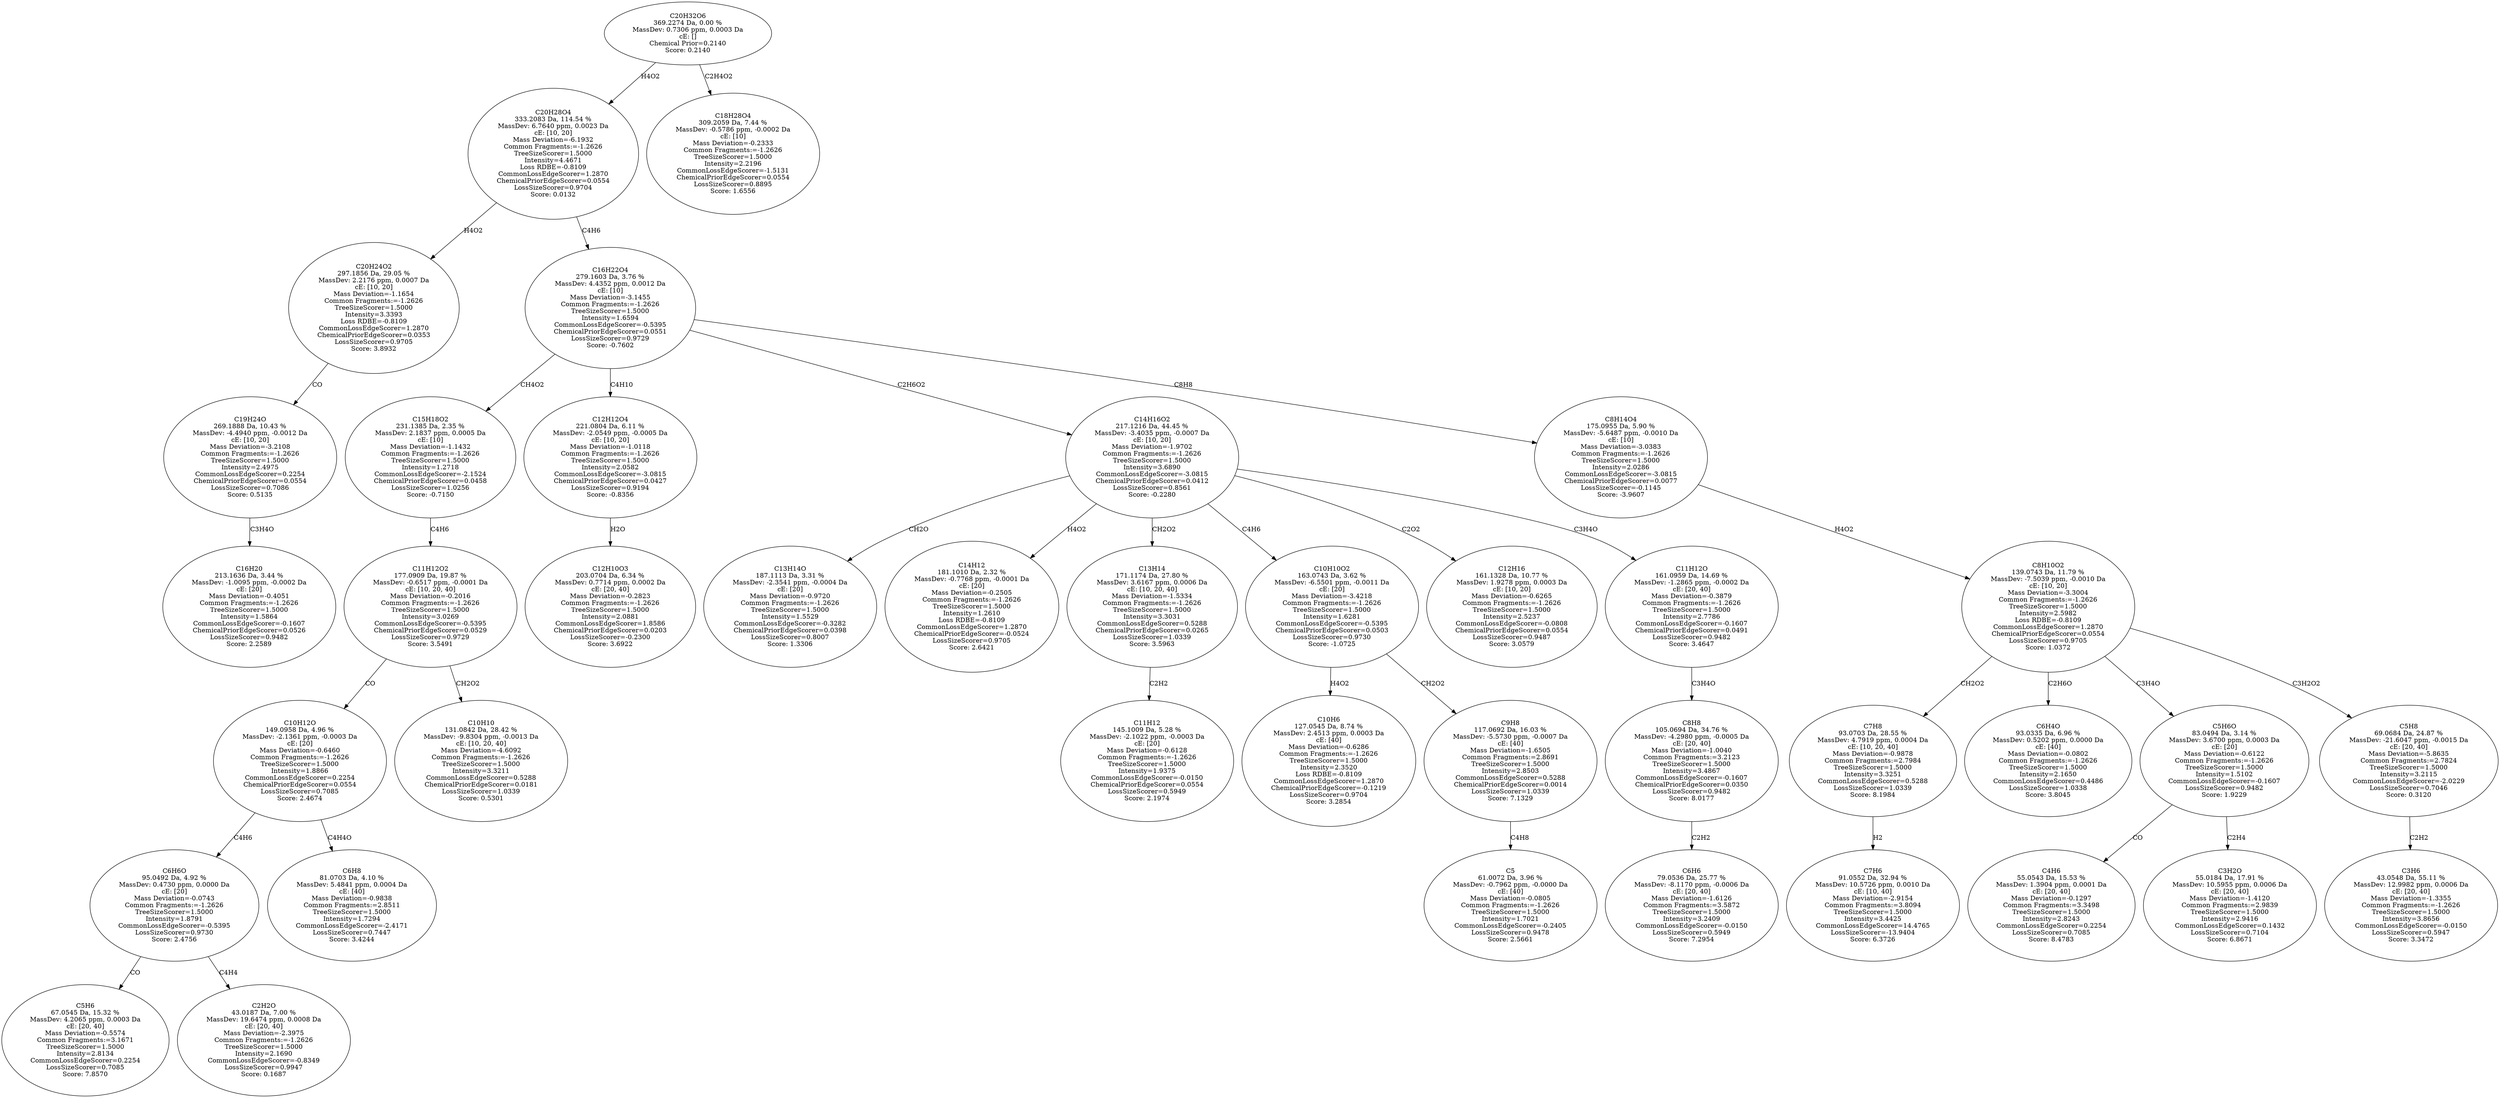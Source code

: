 strict digraph {
v1 [label="C16H20\n213.1636 Da, 3.44 %\nMassDev: -1.0095 ppm, -0.0002 Da\ncE: [20]\nMass Deviation=-0.4051\nCommon Fragments:=-1.2626\nTreeSizeScorer=1.5000\nIntensity=1.5864\nCommonLossEdgeScorer=-0.1607\nChemicalPriorEdgeScorer=0.0526\nLossSizeScorer=0.9482\nScore: 2.2589"];
v2 [label="C19H24O\n269.1888 Da, 10.43 %\nMassDev: -4.4940 ppm, -0.0012 Da\ncE: [10, 20]\nMass Deviation=-3.2108\nCommon Fragments:=-1.2626\nTreeSizeScorer=1.5000\nIntensity=2.4975\nCommonLossEdgeScorer=0.2254\nChemicalPriorEdgeScorer=0.0554\nLossSizeScorer=0.7086\nScore: 0.5135"];
v3 [label="C20H24O2\n297.1856 Da, 29.05 %\nMassDev: 2.2176 ppm, 0.0007 Da\ncE: [10, 20]\nMass Deviation=-1.1654\nCommon Fragments:=-1.2626\nTreeSizeScorer=1.5000\nIntensity=3.3393\nLoss RDBE=-0.8109\nCommonLossEdgeScorer=1.2870\nChemicalPriorEdgeScorer=0.0353\nLossSizeScorer=0.9705\nScore: 3.8932"];
v4 [label="C5H6\n67.0545 Da, 15.32 %\nMassDev: 4.2065 ppm, 0.0003 Da\ncE: [20, 40]\nMass Deviation=-0.5574\nCommon Fragments:=3.1671\nTreeSizeScorer=1.5000\nIntensity=2.8134\nCommonLossEdgeScorer=0.2254\nLossSizeScorer=0.7085\nScore: 7.8570"];
v5 [label="C2H2O\n43.0187 Da, 7.00 %\nMassDev: 19.6474 ppm, 0.0008 Da\ncE: [20, 40]\nMass Deviation=-2.3975\nCommon Fragments:=-1.2626\nTreeSizeScorer=1.5000\nIntensity=2.1690\nCommonLossEdgeScorer=-0.8349\nLossSizeScorer=0.9947\nScore: 0.1687"];
v6 [label="C6H6O\n95.0492 Da, 4.92 %\nMassDev: 0.4730 ppm, 0.0000 Da\ncE: [20]\nMass Deviation=-0.0743\nCommon Fragments:=-1.2626\nTreeSizeScorer=1.5000\nIntensity=1.8791\nCommonLossEdgeScorer=-0.5395\nLossSizeScorer=0.9730\nScore: 2.4756"];
v7 [label="C6H8\n81.0703 Da, 4.10 %\nMassDev: 5.4841 ppm, 0.0004 Da\ncE: [40]\nMass Deviation=-0.9838\nCommon Fragments:=2.8511\nTreeSizeScorer=1.5000\nIntensity=1.7294\nCommonLossEdgeScorer=-2.4171\nLossSizeScorer=0.7447\nScore: 3.4244"];
v8 [label="C10H12O\n149.0958 Da, 4.96 %\nMassDev: -2.1361 ppm, -0.0003 Da\ncE: [20]\nMass Deviation=-0.6460\nCommon Fragments:=-1.2626\nTreeSizeScorer=1.5000\nIntensity=1.8866\nCommonLossEdgeScorer=0.2254\nChemicalPriorEdgeScorer=0.0554\nLossSizeScorer=0.7085\nScore: 2.4674"];
v9 [label="C10H10\n131.0842 Da, 28.42 %\nMassDev: -9.8304 ppm, -0.0013 Da\ncE: [10, 20, 40]\nMass Deviation=-4.6092\nCommon Fragments:=-1.2626\nTreeSizeScorer=1.5000\nIntensity=3.3211\nCommonLossEdgeScorer=0.5288\nChemicalPriorEdgeScorer=0.0181\nLossSizeScorer=1.0339\nScore: 0.5301"];
v10 [label="C11H12O2\n177.0909 Da, 19.87 %\nMassDev: -0.6517 ppm, -0.0001 Da\ncE: [10, 20, 40]\nMass Deviation=-0.2016\nCommon Fragments:=-1.2626\nTreeSizeScorer=1.5000\nIntensity=3.0269\nCommonLossEdgeScorer=-0.5395\nChemicalPriorEdgeScorer=0.0529\nLossSizeScorer=0.9729\nScore: 3.5491"];
v11 [label="C15H18O2\n231.1385 Da, 2.35 %\nMassDev: 2.1837 ppm, 0.0005 Da\ncE: [10]\nMass Deviation=-1.1432\nCommon Fragments:=-1.2626\nTreeSizeScorer=1.5000\nIntensity=1.2718\nCommonLossEdgeScorer=-2.1524\nChemicalPriorEdgeScorer=0.0458\nLossSizeScorer=1.0256\nScore: -0.7150"];
v12 [label="C12H10O3\n203.0704 Da, 6.34 %\nMassDev: 0.7714 ppm, 0.0002 Da\ncE: [20, 40]\nMass Deviation=-0.2823\nCommon Fragments:=-1.2626\nTreeSizeScorer=1.5000\nIntensity=2.0881\nCommonLossEdgeScorer=1.8586\nChemicalPriorEdgeScorer=0.0203\nLossSizeScorer=-0.2300\nScore: 3.6922"];
v13 [label="C12H12O4\n221.0804 Da, 6.11 %\nMassDev: -2.0549 ppm, -0.0005 Da\ncE: [10, 20]\nMass Deviation=-1.0118\nCommon Fragments:=-1.2626\nTreeSizeScorer=1.5000\nIntensity=2.0582\nCommonLossEdgeScorer=-3.0815\nChemicalPriorEdgeScorer=0.0427\nLossSizeScorer=0.9194\nScore: -0.8356"];
v14 [label="C13H14O\n187.1113 Da, 3.31 %\nMassDev: -2.3541 ppm, -0.0004 Da\ncE: [20]\nMass Deviation=-0.9720\nCommon Fragments:=-1.2626\nTreeSizeScorer=1.5000\nIntensity=1.5529\nCommonLossEdgeScorer=-0.3282\nChemicalPriorEdgeScorer=0.0398\nLossSizeScorer=0.8007\nScore: 1.3306"];
v15 [label="C14H12\n181.1010 Da, 2.32 %\nMassDev: -0.7768 ppm, -0.0001 Da\ncE: [20]\nMass Deviation=-0.2505\nCommon Fragments:=-1.2626\nTreeSizeScorer=1.5000\nIntensity=1.2610\nLoss RDBE=-0.8109\nCommonLossEdgeScorer=1.2870\nChemicalPriorEdgeScorer=-0.0524\nLossSizeScorer=0.9705\nScore: 2.6421"];
v16 [label="C11H12\n145.1009 Da, 5.28 %\nMassDev: -2.1022 ppm, -0.0003 Da\ncE: [20]\nMass Deviation=-0.6128\nCommon Fragments:=-1.2626\nTreeSizeScorer=1.5000\nIntensity=1.9375\nCommonLossEdgeScorer=-0.0150\nChemicalPriorEdgeScorer=0.0554\nLossSizeScorer=0.5949\nScore: 2.1974"];
v17 [label="C13H14\n171.1174 Da, 27.80 %\nMassDev: 3.6167 ppm, 0.0006 Da\ncE: [10, 20, 40]\nMass Deviation=-1.5334\nCommon Fragments:=-1.2626\nTreeSizeScorer=1.5000\nIntensity=3.3031\nCommonLossEdgeScorer=0.5288\nChemicalPriorEdgeScorer=0.0265\nLossSizeScorer=1.0339\nScore: 3.5963"];
v18 [label="C10H6\n127.0545 Da, 8.74 %\nMassDev: 2.4513 ppm, 0.0003 Da\ncE: [40]\nMass Deviation=-0.6286\nCommon Fragments:=-1.2626\nTreeSizeScorer=1.5000\nIntensity=2.3520\nLoss RDBE=-0.8109\nCommonLossEdgeScorer=1.2870\nChemicalPriorEdgeScorer=-0.1219\nLossSizeScorer=0.9704\nScore: 3.2854"];
v19 [label="C5\n61.0072 Da, 3.96 %\nMassDev: -0.7962 ppm, -0.0000 Da\ncE: [40]\nMass Deviation=-0.0805\nCommon Fragments:=-1.2626\nTreeSizeScorer=1.5000\nIntensity=1.7021\nCommonLossEdgeScorer=-0.2405\nLossSizeScorer=0.9478\nScore: 2.5661"];
v20 [label="C9H8\n117.0692 Da, 16.03 %\nMassDev: -5.5730 ppm, -0.0007 Da\ncE: [40]\nMass Deviation=-1.6505\nCommon Fragments:=2.8691\nTreeSizeScorer=1.5000\nIntensity=2.8503\nCommonLossEdgeScorer=0.5288\nChemicalPriorEdgeScorer=0.0014\nLossSizeScorer=1.0339\nScore: 7.1329"];
v21 [label="C10H10O2\n163.0743 Da, 3.62 %\nMassDev: -6.5501 ppm, -0.0011 Da\ncE: [20]\nMass Deviation=-3.4218\nCommon Fragments:=-1.2626\nTreeSizeScorer=1.5000\nIntensity=1.6281\nCommonLossEdgeScorer=-0.5395\nChemicalPriorEdgeScorer=0.0503\nLossSizeScorer=0.9730\nScore: -1.0725"];
v22 [label="C12H16\n161.1328 Da, 10.77 %\nMassDev: 1.9278 ppm, 0.0003 Da\ncE: [10, 20]\nMass Deviation=-0.6265\nCommon Fragments:=-1.2626\nTreeSizeScorer=1.5000\nIntensity=2.5237\nCommonLossEdgeScorer=-0.0808\nChemicalPriorEdgeScorer=0.0554\nLossSizeScorer=0.9487\nScore: 3.0579"];
v23 [label="C6H6\n79.0536 Da, 25.77 %\nMassDev: -8.1170 ppm, -0.0006 Da\ncE: [20, 40]\nMass Deviation=-1.6126\nCommon Fragments:=3.5872\nTreeSizeScorer=1.5000\nIntensity=3.2409\nCommonLossEdgeScorer=-0.0150\nLossSizeScorer=0.5949\nScore: 7.2954"];
v24 [label="C8H8\n105.0694 Da, 34.76 %\nMassDev: -4.2980 ppm, -0.0005 Da\ncE: [20, 40]\nMass Deviation=-1.0040\nCommon Fragments:=3.2123\nTreeSizeScorer=1.5000\nIntensity=3.4867\nCommonLossEdgeScorer=-0.1607\nChemicalPriorEdgeScorer=0.0350\nLossSizeScorer=0.9482\nScore: 8.0177"];
v25 [label="C11H12O\n161.0959 Da, 14.69 %\nMassDev: -1.2865 ppm, -0.0002 Da\ncE: [20, 40]\nMass Deviation=-0.3879\nCommon Fragments:=-1.2626\nTreeSizeScorer=1.5000\nIntensity=2.7786\nCommonLossEdgeScorer=-0.1607\nChemicalPriorEdgeScorer=0.0491\nLossSizeScorer=0.9482\nScore: 3.4647"];
v26 [label="C14H16O2\n217.1216 Da, 44.45 %\nMassDev: -3.4035 ppm, -0.0007 Da\ncE: [10, 20]\nMass Deviation=-1.9702\nCommon Fragments:=-1.2626\nTreeSizeScorer=1.5000\nIntensity=3.6890\nCommonLossEdgeScorer=-3.0815\nChemicalPriorEdgeScorer=0.0412\nLossSizeScorer=0.8561\nScore: -0.2280"];
v27 [label="C7H6\n91.0552 Da, 32.94 %\nMassDev: 10.5726 ppm, 0.0010 Da\ncE: [10, 40]\nMass Deviation=-2.9154\nCommon Fragments:=3.8094\nTreeSizeScorer=1.5000\nIntensity=3.4425\nCommonLossEdgeScorer=14.4765\nLossSizeScorer=-13.9404\nScore: 6.3726"];
v28 [label="C7H8\n93.0703 Da, 28.55 %\nMassDev: 4.7919 ppm, 0.0004 Da\ncE: [10, 20, 40]\nMass Deviation=-0.9878\nCommon Fragments:=2.7984\nTreeSizeScorer=1.5000\nIntensity=3.3251\nCommonLossEdgeScorer=0.5288\nLossSizeScorer=1.0339\nScore: 8.1984"];
v29 [label="C6H4O\n93.0335 Da, 6.96 %\nMassDev: 0.5202 ppm, 0.0000 Da\ncE: [40]\nMass Deviation=-0.0802\nCommon Fragments:=-1.2626\nTreeSizeScorer=1.5000\nIntensity=2.1650\nCommonLossEdgeScorer=0.4486\nLossSizeScorer=1.0338\nScore: 3.8045"];
v30 [label="C4H6\n55.0543 Da, 15.53 %\nMassDev: 1.3904 ppm, 0.0001 Da\ncE: [20, 40]\nMass Deviation=-0.1297\nCommon Fragments:=3.3498\nTreeSizeScorer=1.5000\nIntensity=2.8243\nCommonLossEdgeScorer=0.2254\nLossSizeScorer=0.7085\nScore: 8.4783"];
v31 [label="C3H2O\n55.0184 Da, 17.91 %\nMassDev: 10.5955 ppm, 0.0006 Da\ncE: [20, 40]\nMass Deviation=-1.4120\nCommon Fragments:=2.9839\nTreeSizeScorer=1.5000\nIntensity=2.9416\nCommonLossEdgeScorer=0.1432\nLossSizeScorer=0.7104\nScore: 6.8671"];
v32 [label="C5H6O\n83.0494 Da, 3.14 %\nMassDev: 3.6700 ppm, 0.0003 Da\ncE: [20]\nMass Deviation=-0.6122\nCommon Fragments:=-1.2626\nTreeSizeScorer=1.5000\nIntensity=1.5102\nCommonLossEdgeScorer=-0.1607\nLossSizeScorer=0.9482\nScore: 1.9229"];
v33 [label="C3H6\n43.0548 Da, 55.11 %\nMassDev: 12.9982 ppm, 0.0006 Da\ncE: [20, 40]\nMass Deviation=-1.3355\nCommon Fragments:=-1.2626\nTreeSizeScorer=1.5000\nIntensity=3.8656\nCommonLossEdgeScorer=-0.0150\nLossSizeScorer=0.5947\nScore: 3.3472"];
v34 [label="C5H8\n69.0684 Da, 24.87 %\nMassDev: -21.6047 ppm, -0.0015 Da\ncE: [20, 40]\nMass Deviation=-5.8635\nCommon Fragments:=2.7824\nTreeSizeScorer=1.5000\nIntensity=3.2115\nCommonLossEdgeScorer=-2.0229\nLossSizeScorer=0.7046\nScore: 0.3120"];
v35 [label="C8H10O2\n139.0743 Da, 11.79 %\nMassDev: -7.5039 ppm, -0.0010 Da\ncE: [10, 20]\nMass Deviation=-3.3004\nCommon Fragments:=-1.2626\nTreeSizeScorer=1.5000\nIntensity=2.5982\nLoss RDBE=-0.8109\nCommonLossEdgeScorer=1.2870\nChemicalPriorEdgeScorer=0.0554\nLossSizeScorer=0.9705\nScore: 1.0372"];
v36 [label="C8H14O4\n175.0955 Da, 5.90 %\nMassDev: -5.6487 ppm, -0.0010 Da\ncE: [10]\nMass Deviation=-3.0383\nCommon Fragments:=-1.2626\nTreeSizeScorer=1.5000\nIntensity=2.0286\nCommonLossEdgeScorer=-3.0815\nChemicalPriorEdgeScorer=0.0077\nLossSizeScorer=-0.1145\nScore: -3.9607"];
v37 [label="C16H22O4\n279.1603 Da, 3.76 %\nMassDev: 4.4352 ppm, 0.0012 Da\ncE: [10]\nMass Deviation=-3.1455\nCommon Fragments:=-1.2626\nTreeSizeScorer=1.5000\nIntensity=1.6594\nCommonLossEdgeScorer=-0.5395\nChemicalPriorEdgeScorer=0.0551\nLossSizeScorer=0.9729\nScore: -0.7602"];
v38 [label="C20H28O4\n333.2083 Da, 114.54 %\nMassDev: 6.7640 ppm, 0.0023 Da\ncE: [10, 20]\nMass Deviation=-6.1932\nCommon Fragments:=-1.2626\nTreeSizeScorer=1.5000\nIntensity=4.4671\nLoss RDBE=-0.8109\nCommonLossEdgeScorer=1.2870\nChemicalPriorEdgeScorer=0.0554\nLossSizeScorer=0.9704\nScore: 0.0132"];
v39 [label="C18H28O4\n309.2059 Da, 7.44 %\nMassDev: -0.5786 ppm, -0.0002 Da\ncE: [10]\nMass Deviation=-0.2333\nCommon Fragments:=-1.2626\nTreeSizeScorer=1.5000\nIntensity=2.2196\nCommonLossEdgeScorer=-1.5131\nChemicalPriorEdgeScorer=0.0554\nLossSizeScorer=0.8895\nScore: 1.6556"];
v40 [label="C20H32O6\n369.2274 Da, 0.00 %\nMassDev: 0.7306 ppm, 0.0003 Da\ncE: []\nChemical Prior=0.2140\nScore: 0.2140"];
v2 -> v1 [label="C3H4O"];
v3 -> v2 [label="CO"];
v38 -> v3 [label="H4O2"];
v6 -> v4 [label="CO"];
v6 -> v5 [label="C4H4"];
v8 -> v6 [label="C4H6"];
v8 -> v7 [label="C4H4O"];
v10 -> v8 [label="CO"];
v10 -> v9 [label="CH2O2"];
v11 -> v10 [label="C4H6"];
v37 -> v11 [label="CH4O2"];
v13 -> v12 [label="H2O"];
v37 -> v13 [label="C4H10"];
v26 -> v14 [label="CH2O"];
v26 -> v15 [label="H4O2"];
v17 -> v16 [label="C2H2"];
v26 -> v17 [label="CH2O2"];
v21 -> v18 [label="H4O2"];
v20 -> v19 [label="C4H8"];
v21 -> v20 [label="CH2O2"];
v26 -> v21 [label="C4H6"];
v26 -> v22 [label="C2O2"];
v24 -> v23 [label="C2H2"];
v25 -> v24 [label="C3H4O"];
v26 -> v25 [label="C3H4O"];
v37 -> v26 [label="C2H6O2"];
v28 -> v27 [label="H2"];
v35 -> v28 [label="CH2O2"];
v35 -> v29 [label="C2H6O"];
v32 -> v30 [label="CO"];
v32 -> v31 [label="C2H4"];
v35 -> v32 [label="C3H4O"];
v34 -> v33 [label="C2H2"];
v35 -> v34 [label="C3H2O2"];
v36 -> v35 [label="H4O2"];
v37 -> v36 [label="C8H8"];
v38 -> v37 [label="C4H6"];
v40 -> v38 [label="H4O2"];
v40 -> v39 [label="C2H4O2"];
}